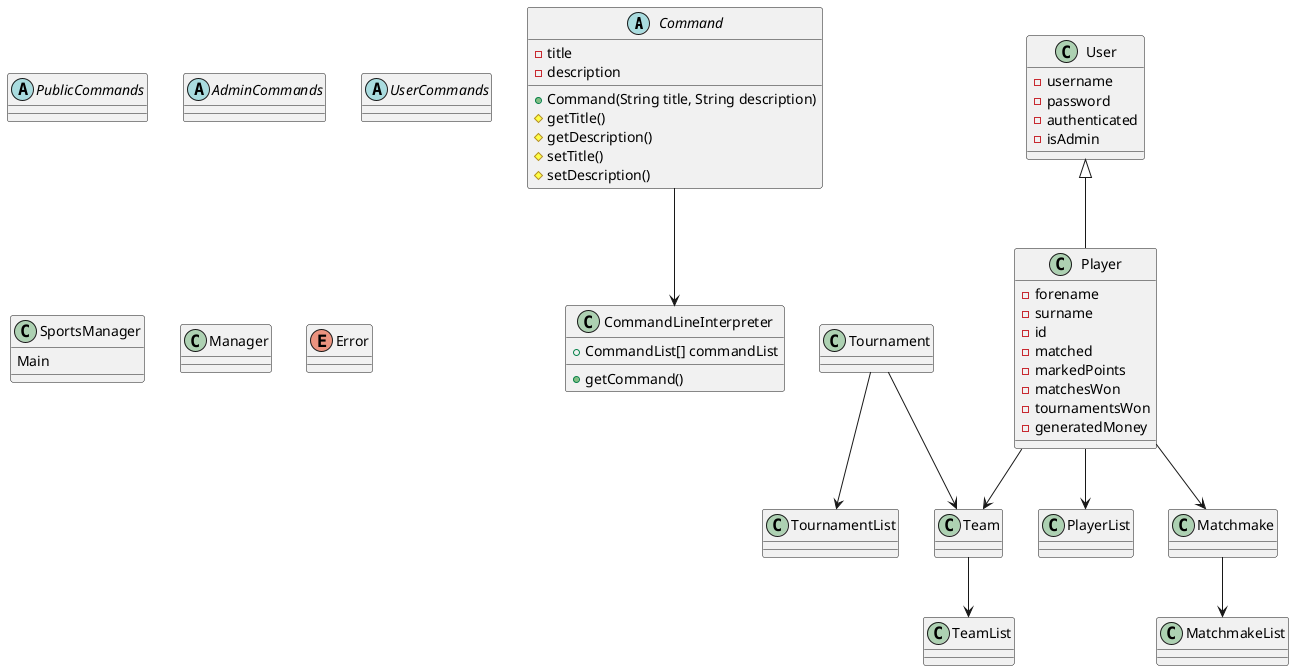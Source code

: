 @startuml Practica2

abstract class Command {
- title
- description
+Command(String title, String description)
#getTitle()
#getDescription()
#setTitle()
#setDescription()
}

abstract class PublicCommands {

}

abstract class AdminCommands {

}

abstract class UserCommands {

}

class CommandLineInterpreter {
 +CommandList[] commandList
 +getCommand()    
}
class SportsManager {
    Main
}
class Manager
enum Error
class PlayerList
class Matchmake
class MatchmakeList
class Tournament
class TournamentList
class Team 
class TeamList 

class User {
-username
-password
-authenticated
-isAdmin
}

User <|-down- Player 
Player -down->Team
Tournament -down->Team
Player -down-> PlayerList
Team -down-> TeamList
Tournament -down-> TournamentList
Matchmake -down-> MatchmakeList
Player -down-> Matchmake
Command -down-> CommandLineInterpreter
class Player {
-forename
-surname
-id
-matched
-markedPoints
-matchesWon
-tournamentsWon
-generatedMoney
}

@enduml